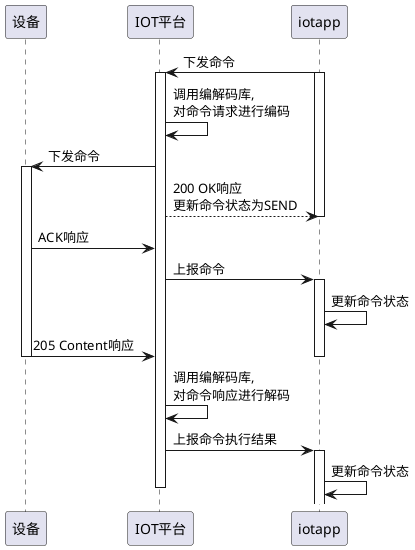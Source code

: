 @startuml

participant 设备 as d1
participant IOT平台 as k1
participant iotapp


iotapp -> k1: 下发命令
activate iotapp
activate k1
k1 -> k1: 调用编解码库,\n对命令请求进行编码


k1 -> d1: 下发命令
activate d1

k1 --> iotapp: 200 OK响应\n更新命令状态为SEND
deactivate iotapp
d1 -> k1: ACK响应

k1 -> iotapp: 上报命令
activate iotapp
iotapp -> iotapp:更新命令状态

d1 -> k1: 205 Content响应
deactivate d1
deactivate iotapp
k1 -> k1: 调用编解码库,\n对命令响应进行解码

k1 -> iotapp: 上报命令执行结果
activate iotapp
iotapp -> iotapp: 更新命令状态
deactivate k1

@enduml